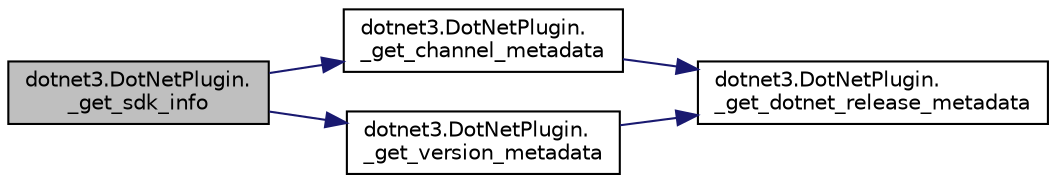 digraph "dotnet3.DotNetPlugin._get_sdk_info"
{
 // LATEX_PDF_SIZE
  edge [fontname="Helvetica",fontsize="10",labelfontname="Helvetica",labelfontsize="10"];
  node [fontname="Helvetica",fontsize="10",shape=record];
  rankdir="LR";
  Node1 [label="dotnet3.DotNetPlugin.\l_get_sdk_info",height=0.2,width=0.4,color="black", fillcolor="grey75", style="filled", fontcolor="black",tooltip=" "];
  Node1 -> Node2 [color="midnightblue",fontsize="10",style="solid",fontname="Helvetica"];
  Node2 [label="dotnet3.DotNetPlugin.\l_get_channel_metadata",height=0.2,width=0.4,color="black", fillcolor="white", style="filled",URL="$classdotnet3_1_1_dot_net_plugin.html#aca78525d202ce3cbe91cc807649ef60f",tooltip=" "];
  Node2 -> Node3 [color="midnightblue",fontsize="10",style="solid",fontname="Helvetica"];
  Node3 [label="dotnet3.DotNetPlugin.\l_get_dotnet_release_metadata",height=0.2,width=0.4,color="black", fillcolor="white", style="filled",URL="$classdotnet3_1_1_dot_net_plugin.html#a684c8f64a9a756674c1e964cbab43f2e",tooltip=" "];
  Node1 -> Node4 [color="midnightblue",fontsize="10",style="solid",fontname="Helvetica"];
  Node4 [label="dotnet3.DotNetPlugin.\l_get_version_metadata",height=0.2,width=0.4,color="black", fillcolor="white", style="filled",URL="$classdotnet3_1_1_dot_net_plugin.html#aae35d5b42043c15622ccfd70d851b3f4",tooltip=" "];
  Node4 -> Node3 [color="midnightblue",fontsize="10",style="solid",fontname="Helvetica"];
}
